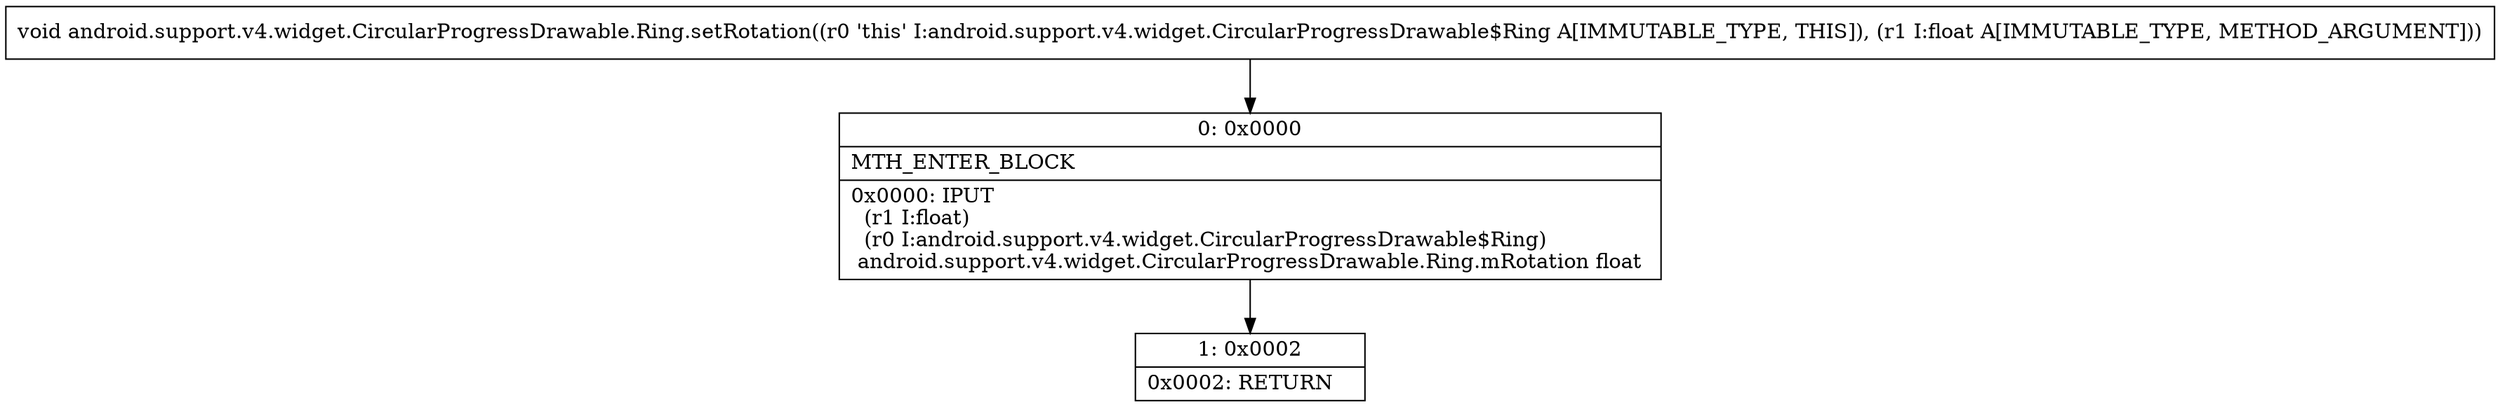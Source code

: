 digraph "CFG forandroid.support.v4.widget.CircularProgressDrawable.Ring.setRotation(F)V" {
Node_0 [shape=record,label="{0\:\ 0x0000|MTH_ENTER_BLOCK\l|0x0000: IPUT  \l  (r1 I:float)\l  (r0 I:android.support.v4.widget.CircularProgressDrawable$Ring)\l android.support.v4.widget.CircularProgressDrawable.Ring.mRotation float \l}"];
Node_1 [shape=record,label="{1\:\ 0x0002|0x0002: RETURN   \l}"];
MethodNode[shape=record,label="{void android.support.v4.widget.CircularProgressDrawable.Ring.setRotation((r0 'this' I:android.support.v4.widget.CircularProgressDrawable$Ring A[IMMUTABLE_TYPE, THIS]), (r1 I:float A[IMMUTABLE_TYPE, METHOD_ARGUMENT])) }"];
MethodNode -> Node_0;
Node_0 -> Node_1;
}

